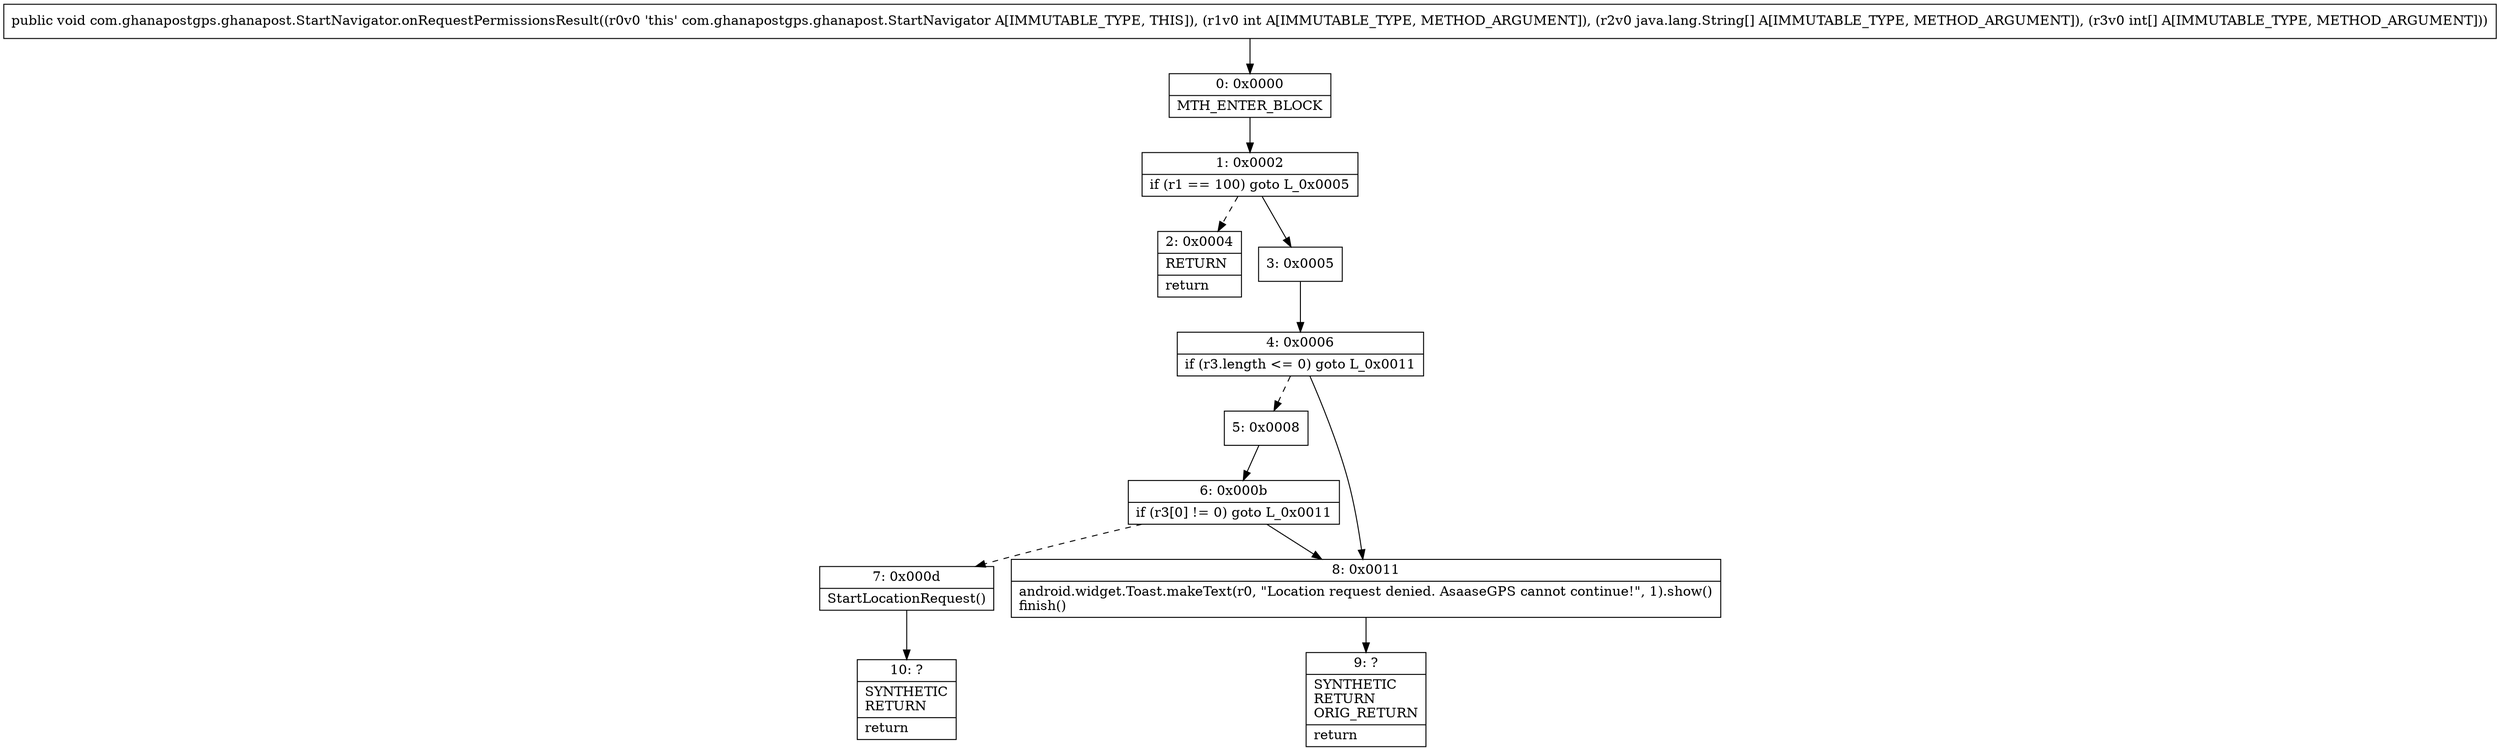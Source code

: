 digraph "CFG forcom.ghanapostgps.ghanapost.StartNavigator.onRequestPermissionsResult(I[Ljava\/lang\/String;[I)V" {
Node_0 [shape=record,label="{0\:\ 0x0000|MTH_ENTER_BLOCK\l}"];
Node_1 [shape=record,label="{1\:\ 0x0002|if (r1 == 100) goto L_0x0005\l}"];
Node_2 [shape=record,label="{2\:\ 0x0004|RETURN\l|return\l}"];
Node_3 [shape=record,label="{3\:\ 0x0005}"];
Node_4 [shape=record,label="{4\:\ 0x0006|if (r3.length \<= 0) goto L_0x0011\l}"];
Node_5 [shape=record,label="{5\:\ 0x0008}"];
Node_6 [shape=record,label="{6\:\ 0x000b|if (r3[0] != 0) goto L_0x0011\l}"];
Node_7 [shape=record,label="{7\:\ 0x000d|StartLocationRequest()\l}"];
Node_8 [shape=record,label="{8\:\ 0x0011|android.widget.Toast.makeText(r0, \"Location request denied. AsaaseGPS cannot continue!\", 1).show()\lfinish()\l}"];
Node_9 [shape=record,label="{9\:\ ?|SYNTHETIC\lRETURN\lORIG_RETURN\l|return\l}"];
Node_10 [shape=record,label="{10\:\ ?|SYNTHETIC\lRETURN\l|return\l}"];
MethodNode[shape=record,label="{public void com.ghanapostgps.ghanapost.StartNavigator.onRequestPermissionsResult((r0v0 'this' com.ghanapostgps.ghanapost.StartNavigator A[IMMUTABLE_TYPE, THIS]), (r1v0 int A[IMMUTABLE_TYPE, METHOD_ARGUMENT]), (r2v0 java.lang.String[] A[IMMUTABLE_TYPE, METHOD_ARGUMENT]), (r3v0 int[] A[IMMUTABLE_TYPE, METHOD_ARGUMENT])) }"];
MethodNode -> Node_0;
Node_0 -> Node_1;
Node_1 -> Node_2[style=dashed];
Node_1 -> Node_3;
Node_3 -> Node_4;
Node_4 -> Node_5[style=dashed];
Node_4 -> Node_8;
Node_5 -> Node_6;
Node_6 -> Node_7[style=dashed];
Node_6 -> Node_8;
Node_7 -> Node_10;
Node_8 -> Node_9;
}

